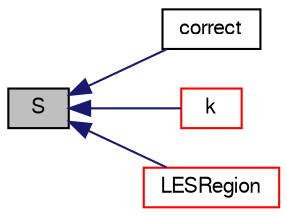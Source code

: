 digraph "S"
{
  bgcolor="transparent";
  edge [fontname="FreeSans",fontsize="10",labelfontname="FreeSans",labelfontsize="10"];
  node [fontname="FreeSans",fontsize="10",shape=record];
  rankdir="LR";
  Node1948 [label="S",height=0.2,width=0.4,color="black", fillcolor="grey75", style="filled", fontcolor="black"];
  Node1948 -> Node1949 [dir="back",color="midnightblue",fontsize="10",style="solid",fontname="FreeSans"];
  Node1949 [label="correct",height=0.2,width=0.4,color="black",URL="$a30902.html#a4f67b3ab06ec329ec02fa14d5f15d8f2",tooltip="Correct nuTilda and related properties. "];
  Node1948 -> Node1950 [dir="back",color="midnightblue",fontsize="10",style="solid",fontname="FreeSans"];
  Node1950 [label="k",height=0.2,width=0.4,color="red",URL="$a30902.html#a2e01d66cd4db498fd5e869ea66925978",tooltip="Return SGS kinetic energy. "];
  Node1948 -> Node1954 [dir="back",color="midnightblue",fontsize="10",style="solid",fontname="FreeSans"];
  Node1954 [label="LESRegion",height=0.2,width=0.4,color="red",URL="$a30902.html#a7eef3334e06f2a7760a09b79bf71e55d",tooltip="Return the LES field indicator. "];
}
